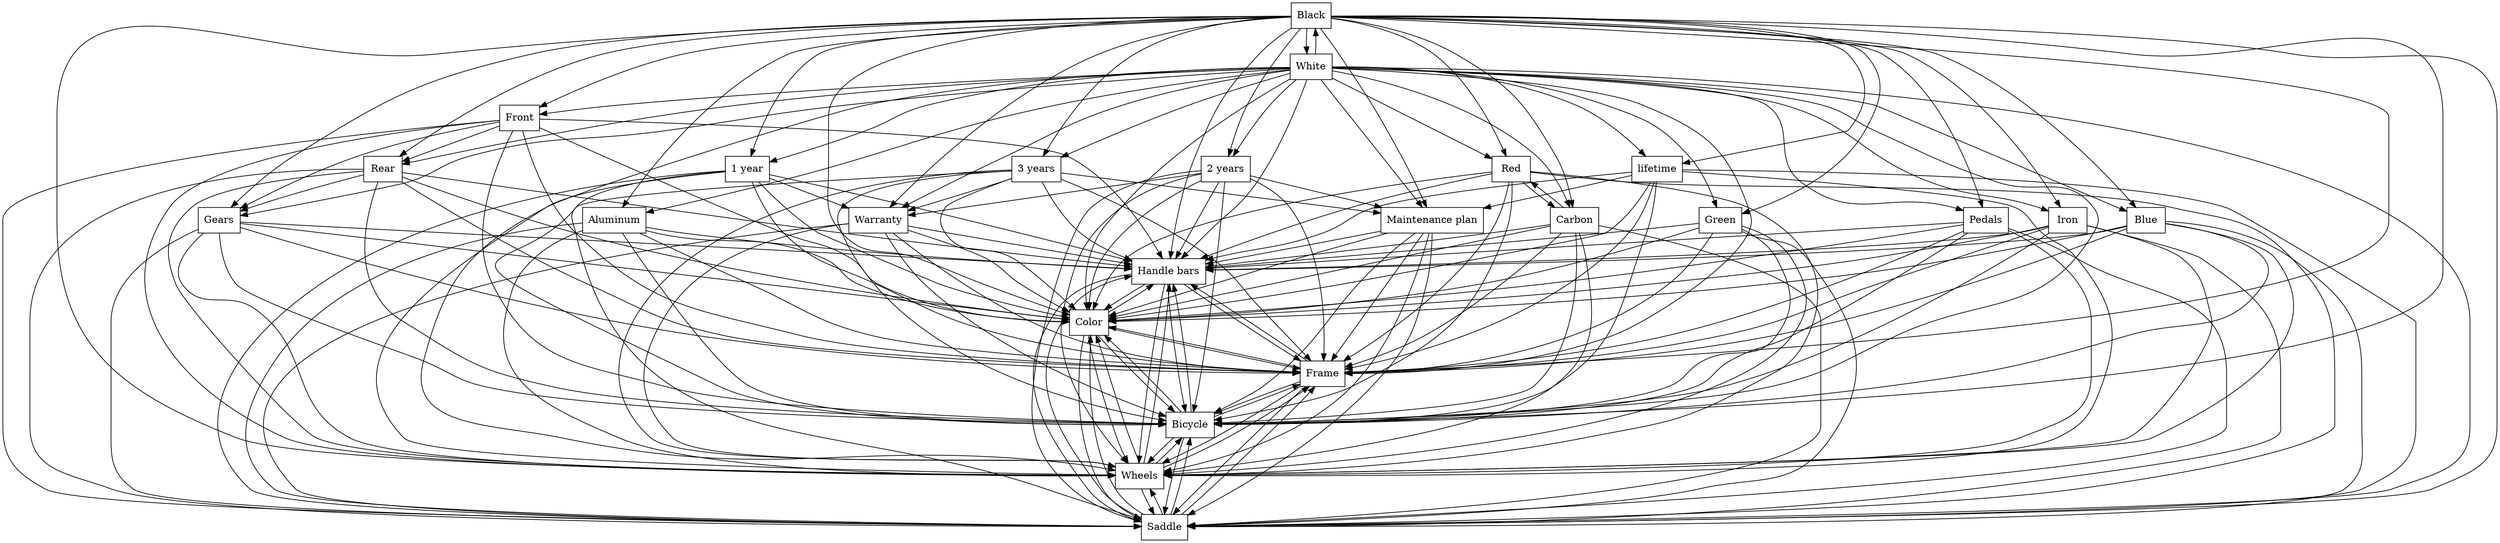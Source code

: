 digraph{
graph [rankdir=TB];
node [shape=box];
edge [arrowhead=normal];
0[label="Front",]
1[label="lifetime",]
2[label="Red",]
3[label="Black",]
4[label="Maintenance plan",]
5[label="Warranty",]
6[label="Handle bars",]
7[label="Color",]
8[label="Rear",]
9[label="2 years",]
10[label="Gears",]
11[label="White",]
12[label="Blue",]
13[label="Carbon",]
14[label="Saddle",]
15[label="Green",]
16[label="Aluminum",]
17[label="3 years",]
18[label="Wheels",]
19[label="Bicycle",]
20[label="Frame",]
21[label="Pedals",]
22[label="Iron",]
23[label="1 year",]
0->6[label="",]
0->7[label="",]
0->8[label="",]
0->10[label="",]
0->14[label="",]
0->18[label="",]
0->19[label="",]
0->20[label="",]
1->4[label="",]
1->6[label="",]
1->7[label="",]
1->14[label="",]
1->18[label="",]
1->19[label="",]
1->20[label="",]
2->6[label="",]
2->7[label="",]
2->13[label="",]
2->14[label="",]
2->18[label="",]
2->19[label="",]
2->20[label="",]
3->0[label="",]
3->1[label="",]
3->2[label="",]
3->4[label="",]
3->5[label="",]
3->6[label="",]
3->7[label="",]
3->8[label="",]
3->9[label="",]
3->10[label="",]
3->11[label="",]
3->12[label="",]
3->13[label="",]
3->14[label="",]
3->15[label="",]
3->16[label="",]
3->17[label="",]
3->18[label="",]
3->19[label="",]
3->20[label="",]
3->21[label="",]
3->22[label="",]
3->23[label="",]
4->6[label="",]
4->7[label="",]
4->14[label="",]
4->18[label="",]
4->19[label="",]
4->20[label="",]
5->6[label="",]
5->7[label="",]
5->14[label="",]
5->18[label="",]
5->19[label="",]
5->20[label="",]
6->7[label="",]
6->14[label="",]
6->18[label="",]
6->19[label="",]
6->20[label="",]
7->6[label="",]
7->14[label="",]
7->18[label="",]
7->19[label="",]
7->20[label="",]
8->6[label="",]
8->7[label="",]
8->10[label="",]
8->14[label="",]
8->18[label="",]
8->19[label="",]
8->20[label="",]
9->4[label="",]
9->5[label="",]
9->6[label="",]
9->7[label="",]
9->14[label="",]
9->18[label="",]
9->19[label="",]
9->20[label="",]
10->6[label="",]
10->7[label="",]
10->14[label="",]
10->18[label="",]
10->19[label="",]
10->20[label="",]
11->0[label="",]
11->1[label="",]
11->2[label="",]
11->3[label="",]
11->4[label="",]
11->5[label="",]
11->6[label="",]
11->7[label="",]
11->8[label="",]
11->9[label="",]
11->10[label="",]
11->12[label="",]
11->13[label="",]
11->14[label="",]
11->15[label="",]
11->16[label="",]
11->17[label="",]
11->18[label="",]
11->19[label="",]
11->20[label="",]
11->21[label="",]
11->22[label="",]
11->23[label="",]
12->6[label="",]
12->7[label="",]
12->14[label="",]
12->18[label="",]
12->19[label="",]
12->20[label="",]
13->2[label="",]
13->6[label="",]
13->7[label="",]
13->14[label="",]
13->18[label="",]
13->19[label="",]
13->20[label="",]
14->6[label="",]
14->7[label="",]
14->18[label="",]
14->19[label="",]
14->20[label="",]
15->6[label="",]
15->7[label="",]
15->14[label="",]
15->18[label="",]
15->19[label="",]
15->20[label="",]
16->6[label="",]
16->7[label="",]
16->14[label="",]
16->18[label="",]
16->19[label="",]
16->20[label="",]
17->4[label="",]
17->5[label="",]
17->6[label="",]
17->7[label="",]
17->14[label="",]
17->18[label="",]
17->19[label="",]
17->20[label="",]
18->6[label="",]
18->7[label="",]
18->14[label="",]
18->19[label="",]
18->20[label="",]
19->6[label="",]
19->7[label="",]
19->14[label="",]
19->18[label="",]
19->20[label="",]
20->6[label="",]
20->7[label="",]
20->14[label="",]
20->18[label="",]
20->19[label="",]
21->6[label="",]
21->7[label="",]
21->14[label="",]
21->18[label="",]
21->19[label="",]
21->20[label="",]
22->6[label="",]
22->7[label="",]
22->14[label="",]
22->18[label="",]
22->19[label="",]
22->20[label="",]
23->5[label="",]
23->6[label="",]
23->7[label="",]
23->14[label="",]
23->18[label="",]
23->19[label="",]
23->20[label="",]
}
